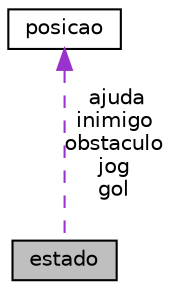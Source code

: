 digraph "estado"
{
  edge [fontname="Helvetica",fontsize="10",labelfontname="Helvetica",labelfontsize="10"];
  node [fontname="Helvetica",fontsize="10",shape=record];
  Node1 [label="estado",height=0.2,width=0.4,color="black", fillcolor="grey75", style="filled" fontcolor="black"];
  Node2 -> Node1 [dir="back",color="darkorchid3",fontsize="10",style="dashed",label=" ajuda\ninimigo\nobstaculo\njog\ngol" ];
  Node2 [label="posicao",height=0.2,width=0.4,color="black", fillcolor="white", style="filled",URL="$structposicao.html",tooltip="Estrutura que armazena uma posição. "];
}

